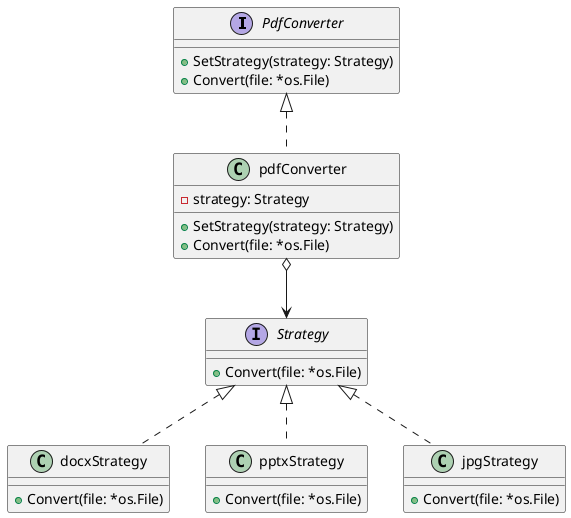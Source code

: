 @startuml
'https://plantuml.com/class-diagram


interface PdfConverter {
	+SetStrategy(strategy: Strategy)
	+Convert(file: *os.File)
}

class pdfConverter {
    -strategy: Strategy
    +SetStrategy(strategy: Strategy)
    +Convert(file: *os.File)
}

class pdfConverter implements PdfConverter

interface Strategy {
    +Convert(file: *os.File)
}

class docxStrategy {
    +Convert(file: *os.File)
}

class pptxStrategy {
    +Convert(file: *os.File)
}

class jpgStrategy {
    +Convert(file: *os.File)
}

class docxStrategy implements Strategy
class pptxStrategy implements Strategy
class jpgStrategy implements Strategy

pdfConverter o--> Strategy

@enduml
